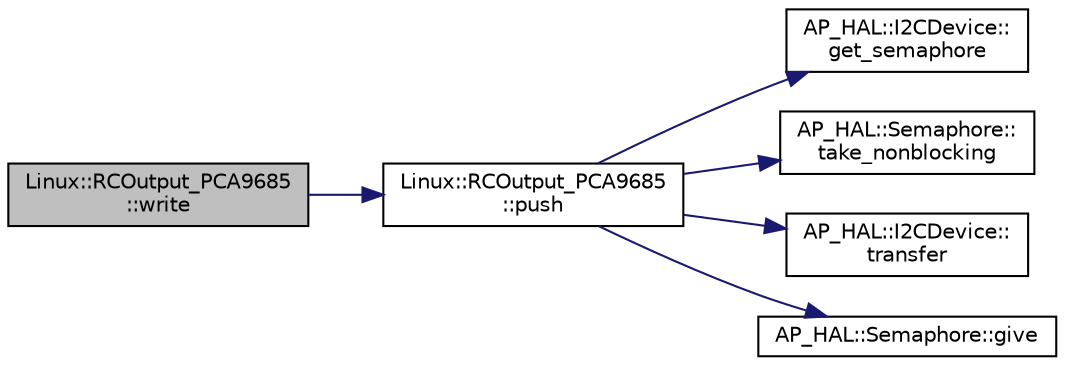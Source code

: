 digraph "Linux::RCOutput_PCA9685::write"
{
 // INTERACTIVE_SVG=YES
  edge [fontname="Helvetica",fontsize="10",labelfontname="Helvetica",labelfontsize="10"];
  node [fontname="Helvetica",fontsize="10",shape=record];
  rankdir="LR";
  Node1 [label="Linux::RCOutput_PCA9685\l::write",height=0.2,width=0.4,color="black", fillcolor="grey75", style="filled", fontcolor="black"];
  Node1 -> Node2 [color="midnightblue",fontsize="10",style="solid",fontname="Helvetica"];
  Node2 [label="Linux::RCOutput_PCA9685\l::push",height=0.2,width=0.4,color="black", fillcolor="white", style="filled",URL="$classLinux_1_1RCOutput__PCA9685.html#a7fb21fe48e7a7ead89ced675463e953b"];
  Node2 -> Node3 [color="midnightblue",fontsize="10",style="solid",fontname="Helvetica"];
  Node3 [label="AP_HAL::I2CDevice::\lget_semaphore",height=0.2,width=0.4,color="black", fillcolor="white", style="filled",URL="$classAP__HAL_1_1I2CDevice.html#aecaa17329f98d50d437e53507b1e5c77"];
  Node2 -> Node4 [color="midnightblue",fontsize="10",style="solid",fontname="Helvetica"];
  Node4 [label="AP_HAL::Semaphore::\ltake_nonblocking",height=0.2,width=0.4,color="black", fillcolor="white", style="filled",URL="$classAP__HAL_1_1Semaphore.html#a266e91db5eecb64d8b934d09f5e972cf"];
  Node2 -> Node5 [color="midnightblue",fontsize="10",style="solid",fontname="Helvetica"];
  Node5 [label="AP_HAL::I2CDevice::\ltransfer",height=0.2,width=0.4,color="black", fillcolor="white", style="filled",URL="$classAP__HAL_1_1I2CDevice.html#a2e581ddc9b02eb73ad2fdf488fe8dc86"];
  Node2 -> Node6 [color="midnightblue",fontsize="10",style="solid",fontname="Helvetica"];
  Node6 [label="AP_HAL::Semaphore::give",height=0.2,width=0.4,color="black", fillcolor="white", style="filled",URL="$classAP__HAL_1_1Semaphore.html#afcdbf03d5bea9d83037acc93bfaea7ce"];
}
